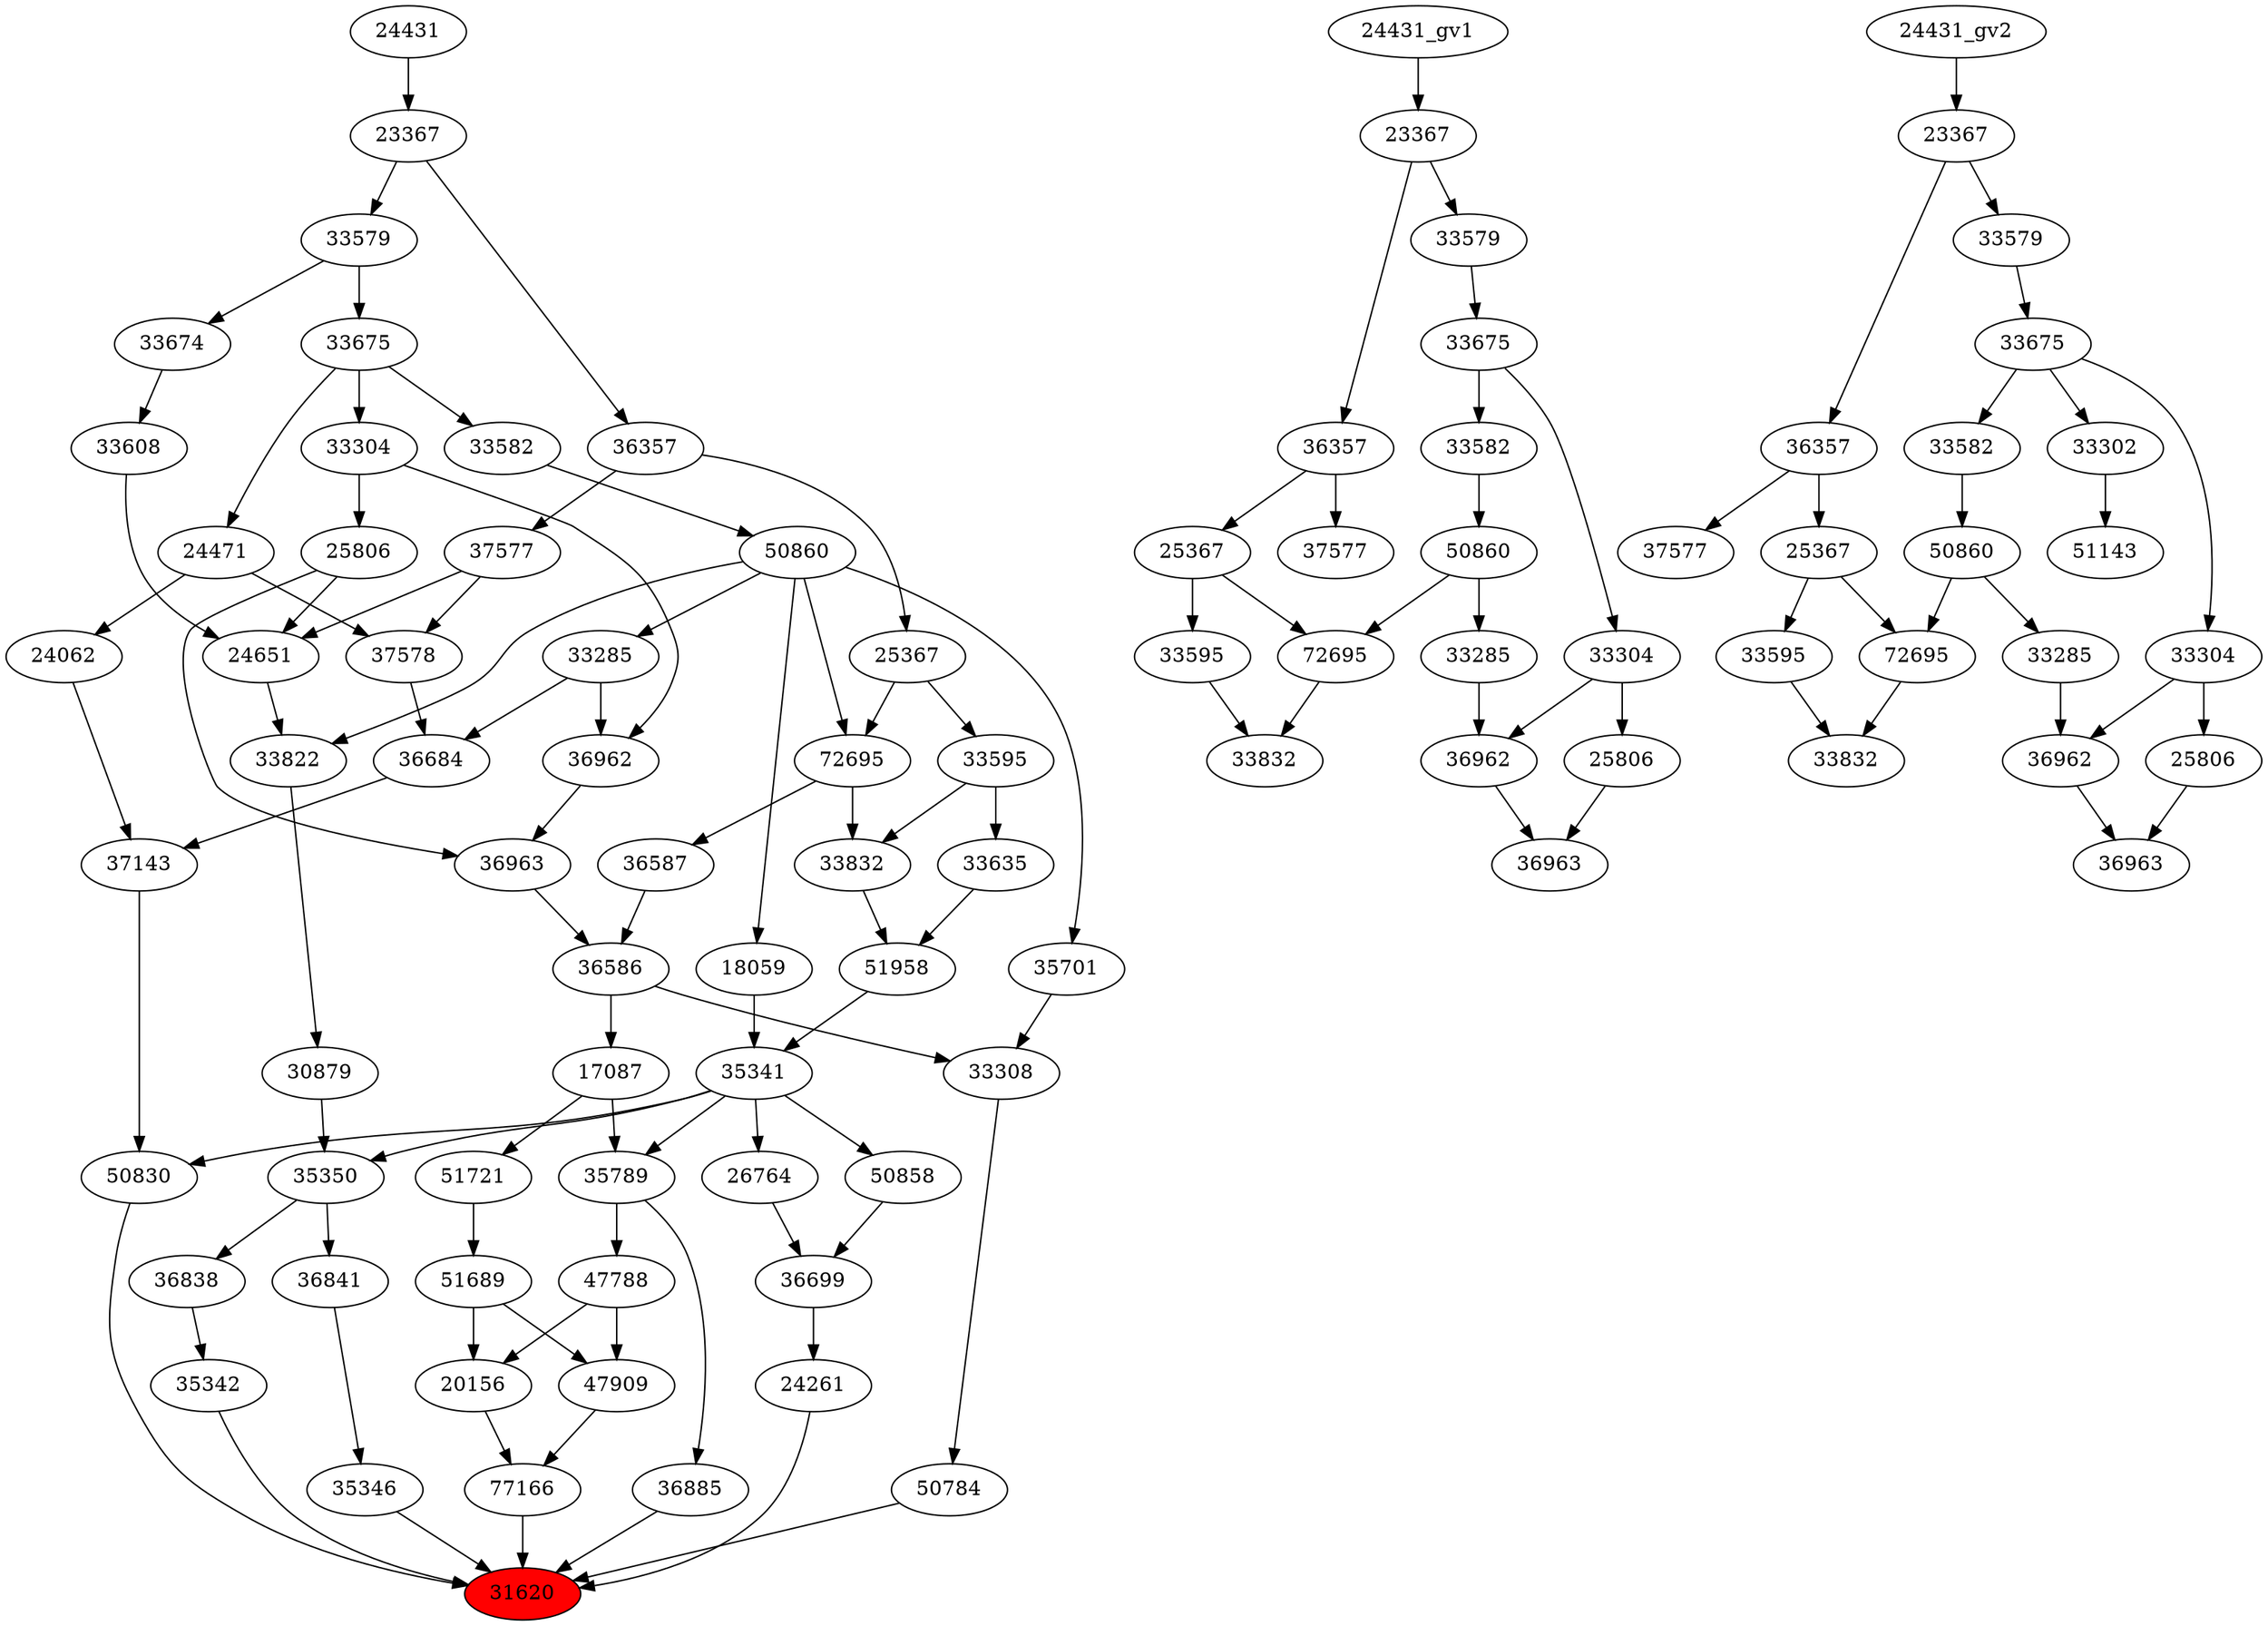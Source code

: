 strict digraph root {
	node [label="\N"];
	{
		node [fillcolor="",
			label="\N",
			style=""
		];
		31620		 [fillcolor=red,
			label=31620,
			style=filled];
		50784		 [label=50784];
		50784 -> 31620;
		24261		 [label=24261];
		24261 -> 31620;
		35346		 [label=35346];
		35346 -> 31620;
		35342		 [label=35342];
		35342 -> 31620;
		36885		 [label=36885];
		36885 -> 31620;
		50830		 [label=50830];
		50830 -> 31620;
		77166		 [label=77166];
		77166 -> 31620;
		33308		 [label=33308];
		33308 -> 50784;
		36699		 [label=36699];
		36699 -> 24261;
		36841		 [label=36841];
		36841 -> 35346;
		36838		 [label=36838];
		36838 -> 35342;
		35789		 [label=35789];
		35789 -> 36885;
		47788		 [label=47788];
		35789 -> 47788;
		35341		 [label=35341];
		35341 -> 50830;
		35341 -> 35789;
		26764		 [label=26764];
		35341 -> 26764;
		50858		 [label=50858];
		35341 -> 50858;
		35350		 [label=35350];
		35341 -> 35350;
		37143		 [label=37143];
		37143 -> 50830;
		20156		 [label=20156];
		20156 -> 77166;
		47909		 [label=47909];
		47909 -> 77166;
		36586		 [label=36586];
		36586 -> 33308;
		17087		 [label=17087];
		36586 -> 17087;
		35701		 [label=35701];
		35701 -> 33308;
		26764 -> 36699;
		50858 -> 36699;
		35350 -> 36841;
		35350 -> 36838;
		17087 -> 35789;
		51721		 [label=51721];
		17087 -> 51721;
		51958		 [label=51958];
		51958 -> 35341;
		18059		 [label=18059];
		18059 -> 35341;
		36684		 [label=36684];
		36684 -> 37143;
		24062		 [label=24062];
		24062 -> 37143;
		47788 -> 20156;
		47788 -> 47909;
		51689		 [label=51689];
		51689 -> 20156;
		51689 -> 47909;
		36587		 [label=36587];
		36587 -> 36586;
		36963		 [label=36963];
		36963 -> 36586;
		50860		 [label=50860];
		50860 -> 35701;
		50860 -> 18059;
		33285		 [label=33285];
		50860 -> 33285;
		72695		 [label=72695];
		50860 -> 72695;
		33822		 [label=33822];
		50860 -> 33822;
		30879		 [label=30879];
		30879 -> 35350;
		33832		 [label=33832];
		33832 -> 51958;
		33635		 [label=33635];
		33635 -> 51958;
		33285 -> 36684;
		36962		 [label=36962];
		33285 -> 36962;
		37578		 [label=37578];
		37578 -> 36684;
		24471		 [label=24471];
		24471 -> 24062;
		24471 -> 37578;
		51721 -> 51689;
		72695 -> 36587;
		72695 -> 33832;
		36962 -> 36963;
		25806		 [label=25806];
		25806 -> 36963;
		24651		 [label=24651];
		25806 -> 24651;
		33582		 [label=33582];
		33582 -> 50860;
		33822 -> 30879;
		33595		 [label=33595];
		33595 -> 33832;
		33595 -> 33635;
		37577		 [label=37577];
		37577 -> 37578;
		37577 -> 24651;
		33675		 [label=33675];
		33675 -> 24471;
		33675 -> 33582;
		33304		 [label=33304];
		33675 -> 33304;
		25367		 [label=25367];
		25367 -> 72695;
		25367 -> 33595;
		33304 -> 36962;
		33304 -> 25806;
		24651 -> 33822;
		36357		 [label=36357];
		36357 -> 37577;
		36357 -> 25367;
		33579		 [label=33579];
		33579 -> 33675;
		33674		 [label=33674];
		33579 -> 33674;
		33608		 [label=33608];
		33608 -> 24651;
		23367		 [label=23367];
		23367 -> 36357;
		23367 -> 33579;
		33674 -> 33608;
		24431		 [label=24431];
		24431 -> 23367;
	}
	{
		node [label="\N"];
		"36963_gv1"		 [label=36963];
		"36962_gv1"		 [label=36962];
		"36962_gv1" -> "36963_gv1";
		"25806_gv1"		 [label=25806];
		"25806_gv1" -> "36963_gv1";
		"50860_gv1"		 [label=50860];
		"72695_gv1"		 [label=72695];
		"50860_gv1" -> "72695_gv1";
		"33285_gv1"		 [label=33285];
		"50860_gv1" -> "33285_gv1";
		"33582_gv1"		 [label=33582];
		"33582_gv1" -> "50860_gv1";
		"33832_gv1"		 [label=33832];
		"72695_gv1" -> "33832_gv1";
		"33595_gv1"		 [label=33595];
		"33595_gv1" -> "33832_gv1";
		"33285_gv1" -> "36962_gv1";
		"25367_gv1"		 [label=25367];
		"25367_gv1" -> "72695_gv1";
		"25367_gv1" -> "33595_gv1";
		"33304_gv1"		 [label=33304];
		"33304_gv1" -> "36962_gv1";
		"33304_gv1" -> "25806_gv1";
		"33675_gv1"		 [label=33675];
		"33675_gv1" -> "33582_gv1";
		"33675_gv1" -> "33304_gv1";
		"37577_gv1"		 [label=37577];
		"36357_gv1"		 [label=36357];
		"36357_gv1" -> "25367_gv1";
		"36357_gv1" -> "37577_gv1";
		"33579_gv1"		 [label=33579];
		"33579_gv1" -> "33675_gv1";
		"23367_gv1"		 [label=23367];
		"23367_gv1" -> "36357_gv1";
		"23367_gv1" -> "33579_gv1";
		"24431_gv1" -> "23367_gv1";
	}
	{
		node [label="\N"];
		"33285_gv2"		 [label=33285];
		"36962_gv2"		 [label=36962];
		"33285_gv2" -> "36962_gv2";
		"50860_gv2"		 [label=50860];
		"50860_gv2" -> "33285_gv2";
		"72695_gv2"		 [label=72695];
		"50860_gv2" -> "72695_gv2";
		"33582_gv2"		 [label=33582];
		"33582_gv2" -> "50860_gv2";
		"36963_gv2"		 [label=36963];
		"36962_gv2" -> "36963_gv2";
		"25806_gv2"		 [label=25806];
		"25806_gv2" -> "36963_gv2";
		"37577_gv2"		 [label=37577];
		"36357_gv2"		 [label=36357];
		"36357_gv2" -> "37577_gv2";
		"25367_gv2"		 [label=25367];
		"36357_gv2" -> "25367_gv2";
		"33675_gv2"		 [label=33675];
		"33675_gv2" -> "33582_gv2";
		33302		 [label=33302];
		"33675_gv2" -> 33302;
		"33304_gv2"		 [label=33304];
		"33675_gv2" -> "33304_gv2";
		"33579_gv2"		 [label=33579];
		"33579_gv2" -> "33675_gv2";
		51143		 [label=51143];
		33302 -> 51143;
		"33832_gv2"		 [label=33832];
		"72695_gv2" -> "33832_gv2";
		"25367_gv2" -> "72695_gv2";
		"33595_gv2"		 [label=33595];
		"25367_gv2" -> "33595_gv2";
		"33304_gv2" -> "36962_gv2";
		"33304_gv2" -> "25806_gv2";
		"33595_gv2" -> "33832_gv2";
		"23367_gv2"		 [label=23367];
		"23367_gv2" -> "36357_gv2";
		"23367_gv2" -> "33579_gv2";
		"24431_gv2" -> "23367_gv2";
	}
}
